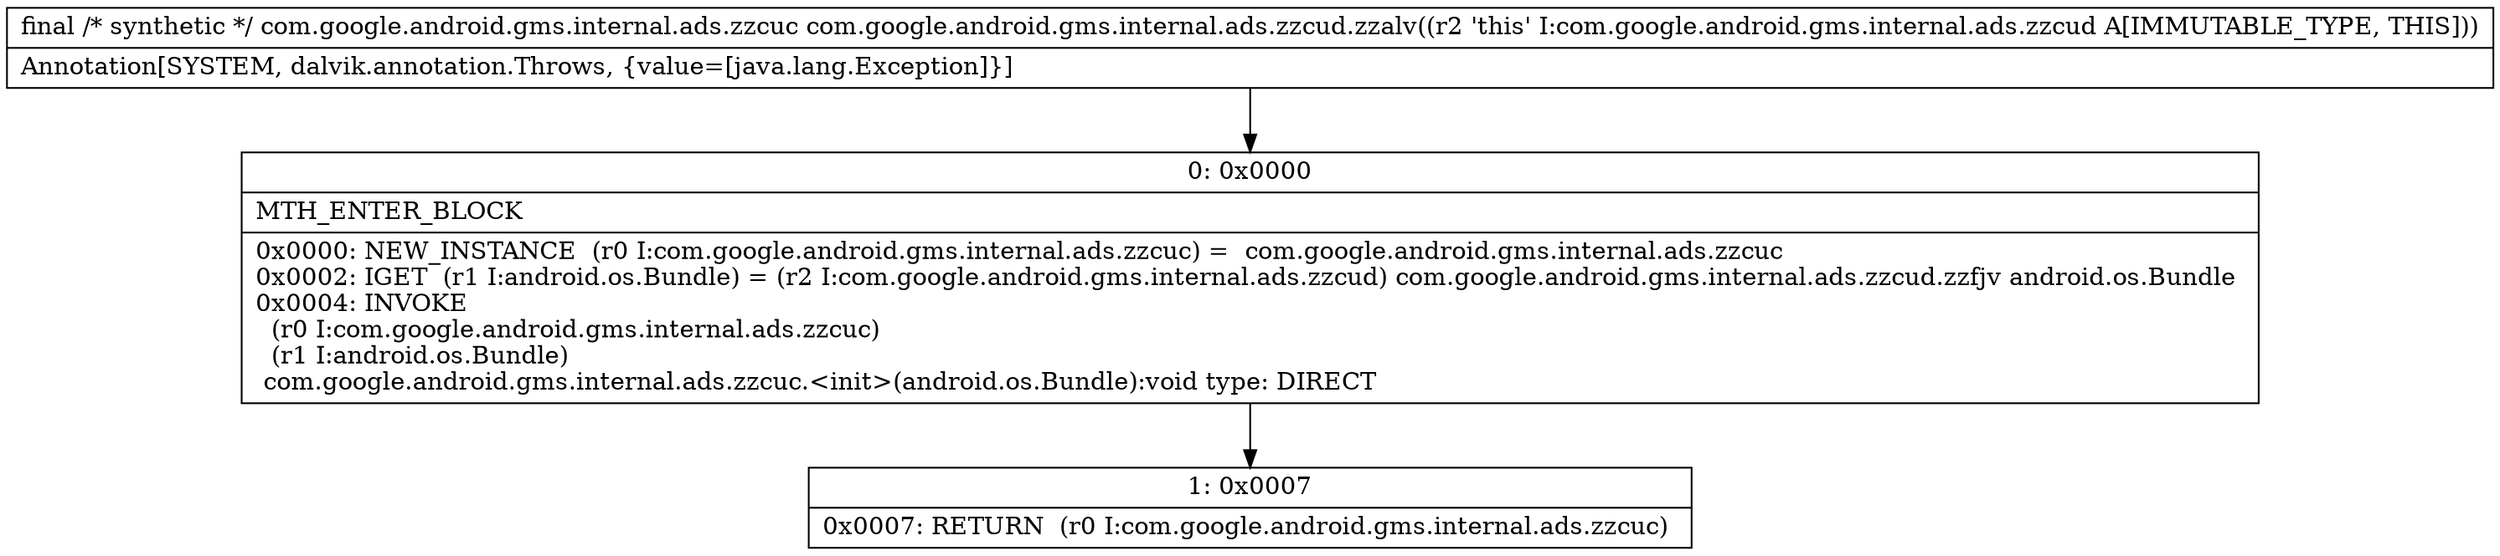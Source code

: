digraph "CFG forcom.google.android.gms.internal.ads.zzcud.zzalv()Lcom\/google\/android\/gms\/internal\/ads\/zzcuc;" {
Node_0 [shape=record,label="{0\:\ 0x0000|MTH_ENTER_BLOCK\l|0x0000: NEW_INSTANCE  (r0 I:com.google.android.gms.internal.ads.zzcuc) =  com.google.android.gms.internal.ads.zzcuc \l0x0002: IGET  (r1 I:android.os.Bundle) = (r2 I:com.google.android.gms.internal.ads.zzcud) com.google.android.gms.internal.ads.zzcud.zzfjv android.os.Bundle \l0x0004: INVOKE  \l  (r0 I:com.google.android.gms.internal.ads.zzcuc)\l  (r1 I:android.os.Bundle)\l com.google.android.gms.internal.ads.zzcuc.\<init\>(android.os.Bundle):void type: DIRECT \l}"];
Node_1 [shape=record,label="{1\:\ 0x0007|0x0007: RETURN  (r0 I:com.google.android.gms.internal.ads.zzcuc) \l}"];
MethodNode[shape=record,label="{final \/* synthetic *\/ com.google.android.gms.internal.ads.zzcuc com.google.android.gms.internal.ads.zzcud.zzalv((r2 'this' I:com.google.android.gms.internal.ads.zzcud A[IMMUTABLE_TYPE, THIS]))  | Annotation[SYSTEM, dalvik.annotation.Throws, \{value=[java.lang.Exception]\}]\l}"];
MethodNode -> Node_0;
Node_0 -> Node_1;
}

